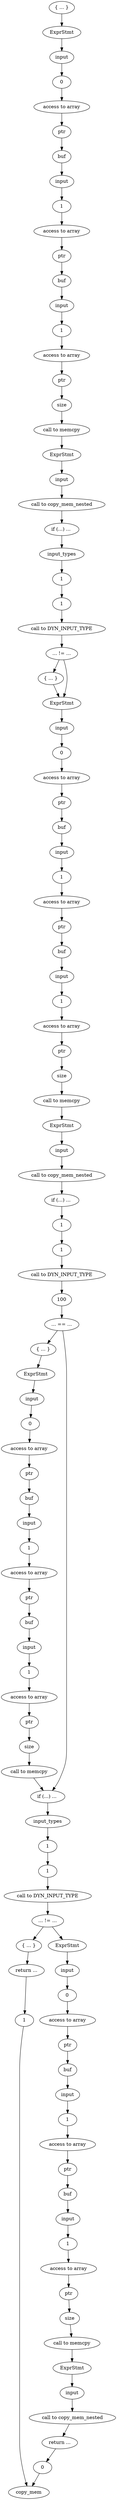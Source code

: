 digraph {
  compound=true;
  0[label="ExprStmt"; ];
  1[label="call to memcpy"; ];
  2[label="input"; ];
  3[label="0"; ];
  4[label="access to array"; ];
  5[label="ptr"; ];
  6[label="buf"; ];
  7[label="input"; ];
  8[label="1"; ];
  9[label="access to array"; ];
  10[label="ptr"; ];
  11[label="buf"; ];
  12[label="input"; ];
  13[label="1"; ];
  14[label="access to array"; ];
  15[label="ptr"; ];
  16[label="size"; ];
  17[label="ExprStmt"; ];
  18[label="call to copy_mem_nested"; ];
  19[label="input"; ];
  20[label="if (...) ... "; ];
  21[label="input_types"; ];
  22[label="call to DYN_INPUT_TYPE"; ];
  23[label="1"; ];
  24[label="1"; ];
  25[label="... != ..."; ];
  26[label="{ ... }"; ];
  27[label="ExprStmt"; ];
  28[label="call to memcpy"; ];
  29[label="input"; ];
  30[label="0"; ];
  31[label="access to array"; ];
  32[label="ptr"; ];
  33[label="buf"; ];
  34[label="input"; ];
  35[label="1"; ];
  36[label="access to array"; ];
  37[label="ptr"; ];
  38[label="buf"; ];
  39[label="input"; ];
  40[label="1"; ];
  41[label="access to array"; ];
  42[label="ptr"; ];
  43[label="size"; ];
  44[label="ExprStmt"; ];
  45[label="call to copy_mem_nested"; ];
  46[label="input"; ];
  47[label="if (...) ... "; ];
  48[label="call to DYN_INPUT_TYPE"; ];
  49[label="1"; ];
  50[label="1"; ];
  51[label="100"; ];
  52[label="... == ..."; ];
  53[label="ExprStmt"; ];
  54[label="call to memcpy"; ];
  55[label="input"; ];
  56[label="0"; ];
  57[label="access to array"; ];
  58[label="ptr"; ];
  59[label="buf"; ];
  60[label="input"; ];
  61[label="1"; ];
  62[label="access to array"; ];
  63[label="ptr"; ];
  64[label="buf"; ];
  65[label="input"; ];
  66[label="1"; ];
  67[label="access to array"; ];
  68[label="ptr"; ];
  69[label="size"; ];
  70[label="{ ... }"; ];
  71[label="if (...) ... "; ];
  72[label="input_types"; ];
  73[label="call to DYN_INPUT_TYPE"; ];
  74[label="1"; ];
  75[label="1"; ];
  76[label="... != ..."; ];
  77[label="return ..."; ];
  78[label="1"; ];
  79[label="{ ... }"; ];
  80[label="ExprStmt"; ];
  81[label="call to memcpy"; ];
  82[label="input"; ];
  83[label="0"; ];
  84[label="access to array"; ];
  85[label="ptr"; ];
  86[label="buf"; ];
  87[label="input"; ];
  88[label="1"; ];
  89[label="access to array"; ];
  90[label="ptr"; ];
  91[label="buf"; ];
  92[label="input"; ];
  93[label="1"; ];
  94[label="access to array"; ];
  95[label="ptr"; ];
  96[label="size"; ];
  97[label="ExprStmt"; ];
  98[label="call to copy_mem_nested"; ];
  99[label="input"; ];
  100[label="return ..."; ];
  101[label="0"; ];
  102[label="{ ... }"; ];
  103[label="copy_mem"; ];
  0 -> 2[];
  1 -> 17[];
  2 -> 3[];
  3 -> 4[];
  4 -> 5[];
  5 -> 6[];
  6 -> 7[];
  7 -> 8[];
  8 -> 9[];
  9 -> 10[];
  10 -> 11[];
  11 -> 12[];
  12 -> 13[];
  13 -> 14[];
  14 -> 15[];
  15 -> 16[];
  16 -> 1[];
  17 -> 19[];
  18 -> 20[];
  19 -> 18[];
  20 -> 21[];
  21 -> 23[];
  22 -> 25[];
  23 -> 24[];
  24 -> 22[];
  25 -> 26[];
  25 -> 27[];
  26 -> 27[];
  27 -> 29[];
  28 -> 44[];
  29 -> 30[];
  30 -> 31[];
  31 -> 32[];
  32 -> 33[];
  33 -> 34[];
  34 -> 35[];
  35 -> 36[];
  36 -> 37[];
  37 -> 38[];
  38 -> 39[];
  39 -> 40[];
  40 -> 41[];
  41 -> 42[];
  42 -> 43[];
  43 -> 28[];
  44 -> 46[];
  45 -> 47[];
  46 -> 45[];
  47 -> 49[];
  48 -> 51[];
  49 -> 50[];
  50 -> 48[];
  51 -> 52[];
  52 -> 70[];
  52 -> 71[];
  53 -> 55[];
  54 -> 71[];
  55 -> 56[];
  56 -> 57[];
  57 -> 58[];
  58 -> 59[];
  59 -> 60[];
  60 -> 61[];
  61 -> 62[];
  62 -> 63[];
  63 -> 64[];
  64 -> 65[];
  65 -> 66[];
  66 -> 67[];
  67 -> 68[];
  68 -> 69[];
  69 -> 54[];
  70 -> 53[];
  71 -> 72[];
  72 -> 74[];
  73 -> 76[];
  74 -> 75[];
  75 -> 73[];
  76 -> 79[];
  76 -> 80[];
  77 -> 78[];
  78 -> 103[];
  79 -> 77[];
  80 -> 82[];
  81 -> 97[];
  82 -> 83[];
  83 -> 84[];
  84 -> 85[];
  85 -> 86[];
  86 -> 87[];
  87 -> 88[];
  88 -> 89[];
  89 -> 90[];
  90 -> 91[];
  91 -> 92[];
  92 -> 93[];
  93 -> 94[];
  94 -> 95[];
  95 -> 96[];
  96 -> 81[];
  97 -> 99[];
  98 -> 100[];
  99 -> 98[];
  100 -> 101[];
  101 -> 103[];
  102 -> 0[];
}
